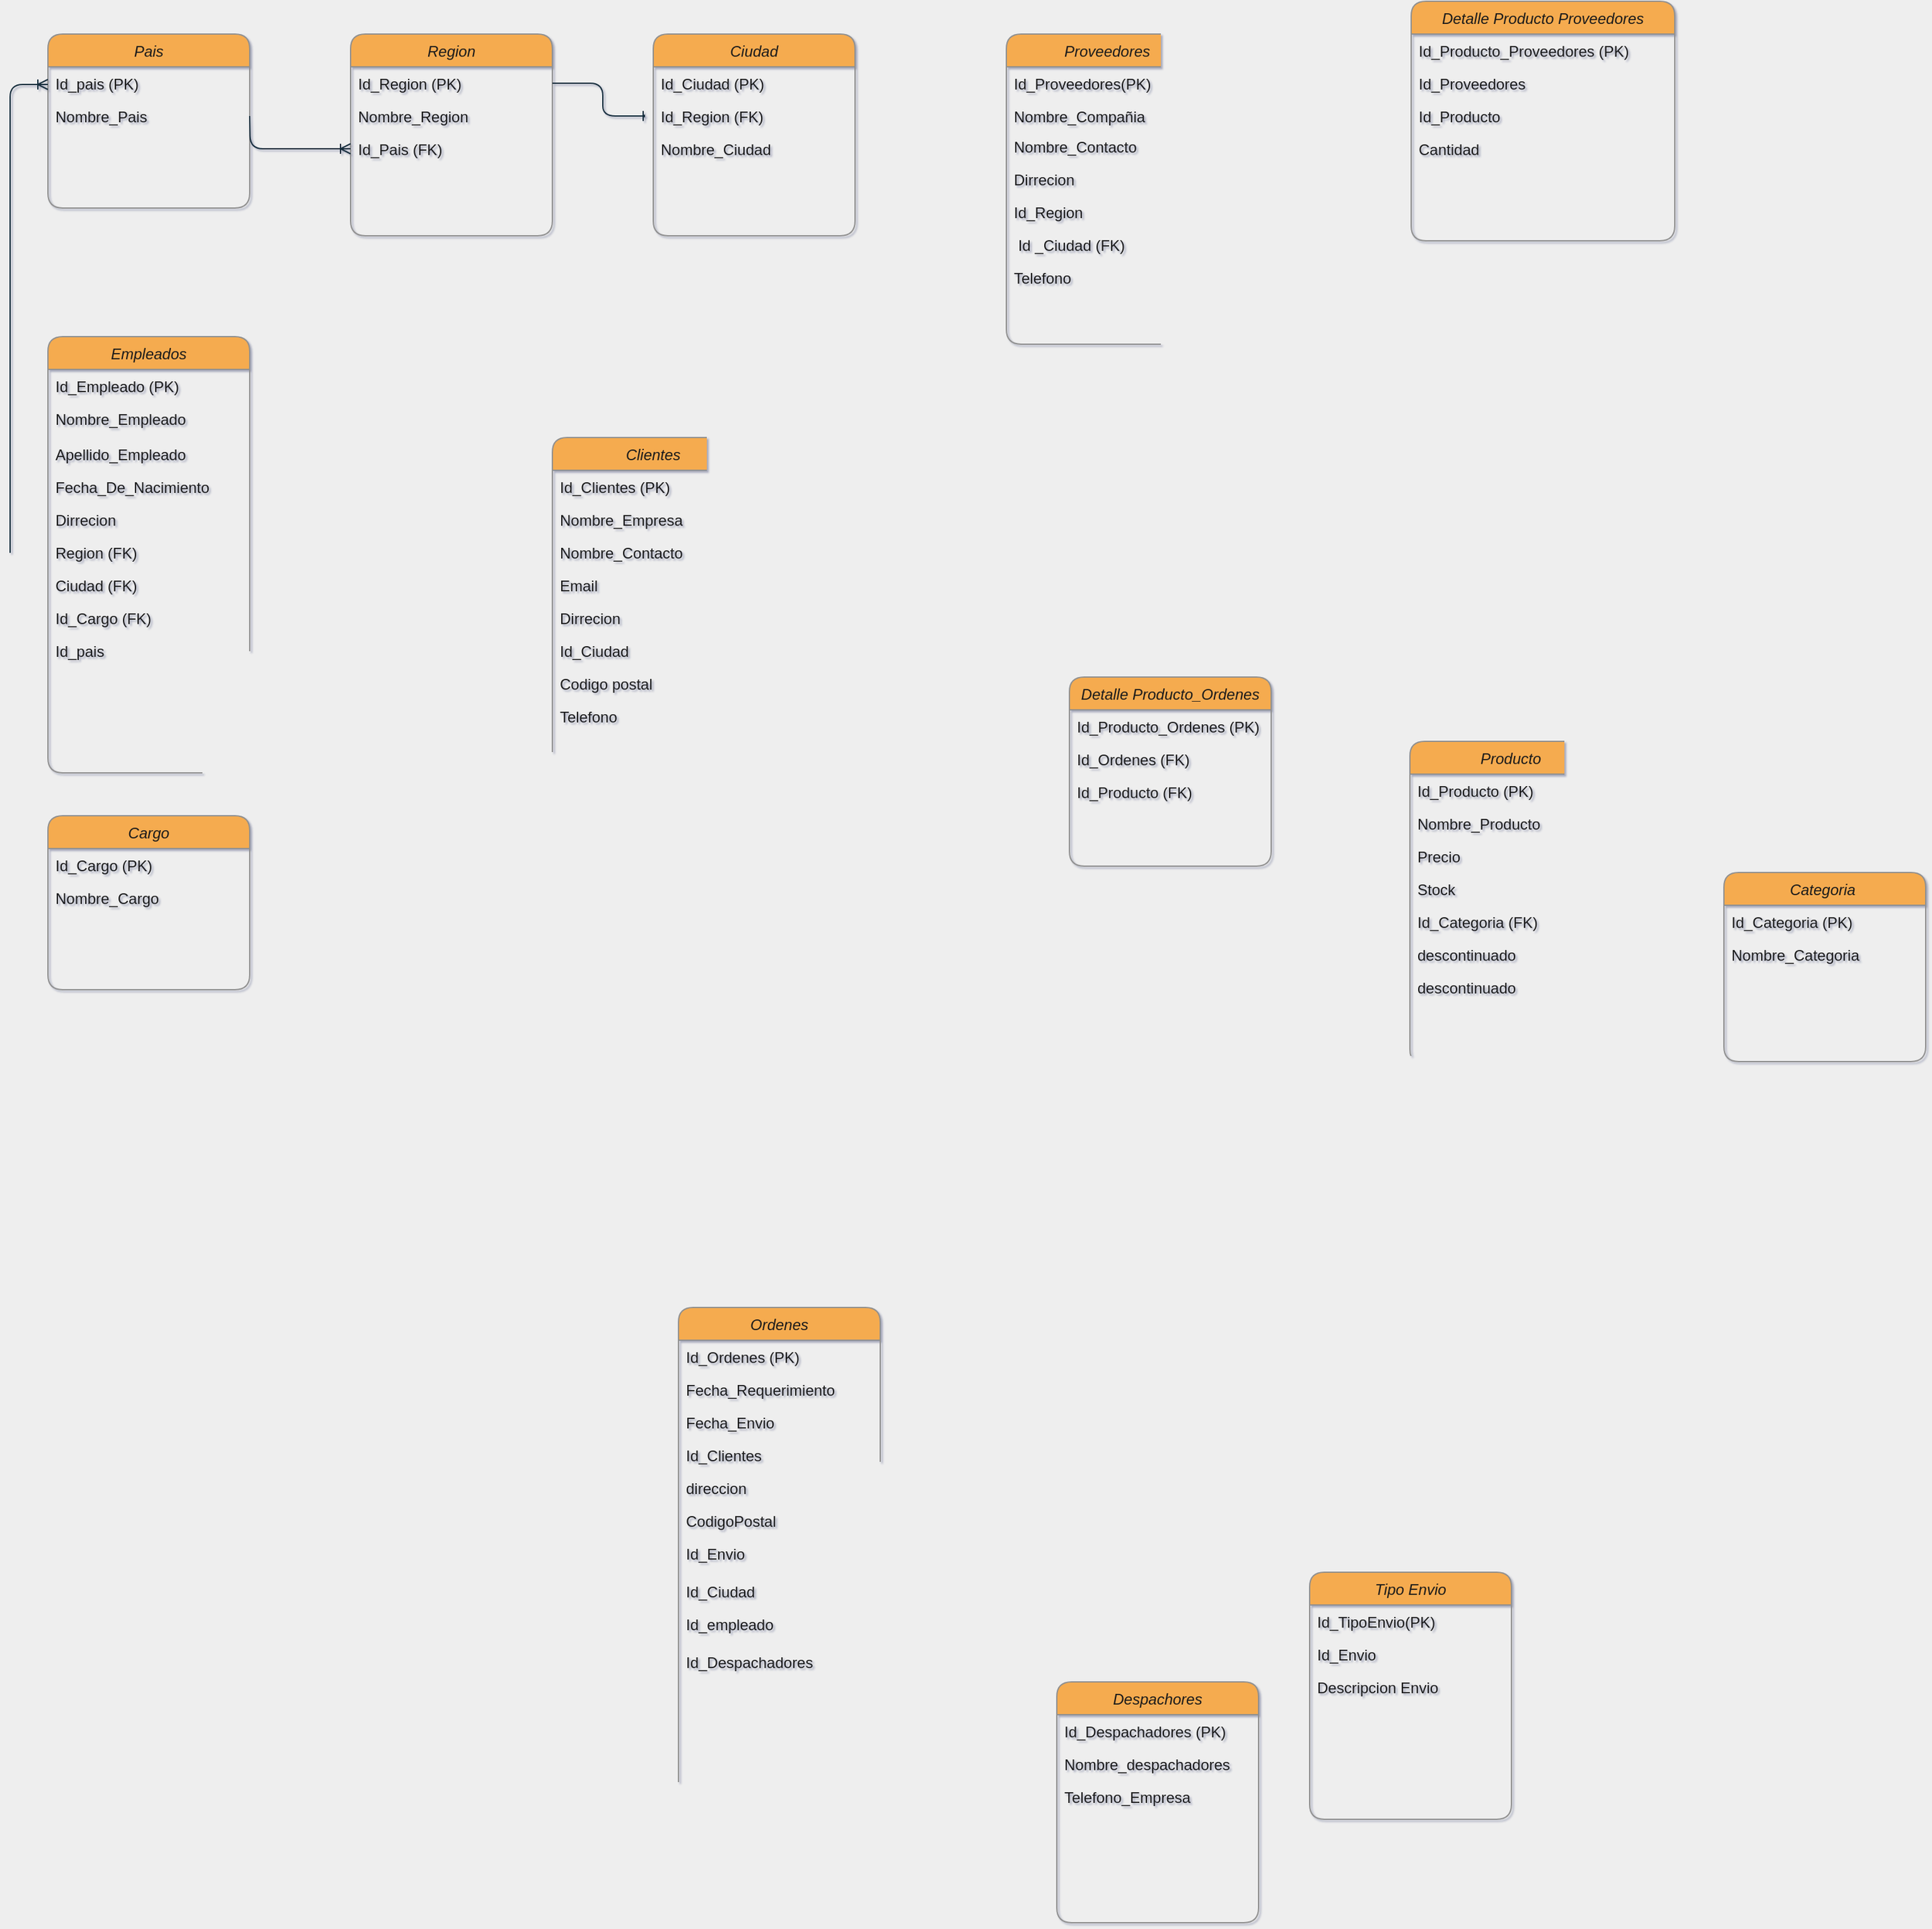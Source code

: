 <mxfile version="14.7.7" type="github">
  <diagram id="C5RBs43oDa-KdzZeNtuy" name="Page-1">
    <mxGraphModel dx="2031" dy="2258" grid="1" gridSize="10" guides="1" tooltips="1" connect="1" arrows="1" fold="1" page="1" pageScale="1" pageWidth="827" pageHeight="1169" background="#EEEEEE" math="0" shadow="1">
      <root>
        <object label="" Anibal="" id="WIyWlLk6GJQsqaUBKTNV-0">
          <mxCell />
        </object>
        <mxCell id="WIyWlLk6GJQsqaUBKTNV-1" parent="WIyWlLk6GJQsqaUBKTNV-0" />
        <mxCell id="zkfFHV4jXpPFQw0GAbJ--0" value="Pais" style="swimlane;fontStyle=2;align=center;verticalAlign=top;childLayout=stackLayout;horizontal=1;startSize=26;horizontalStack=0;resizeParent=1;resizeLast=0;collapsible=1;marginBottom=0;shadow=0;strokeWidth=1;fillColor=#F5AB50;strokeColor=#909090;fontColor=#1A1A1A;rounded=1;" parent="WIyWlLk6GJQsqaUBKTNV-1" vertex="1">
          <mxGeometry x="80" y="-320" width="160" height="138" as="geometry">
            <mxRectangle x="230" y="140" width="160" height="26" as="alternateBounds" />
          </mxGeometry>
        </mxCell>
        <mxCell id="ULn3HCa_LEXOW4lo-weC-243" value="Id_pais (PK)" style="text;align=left;verticalAlign=top;spacingLeft=4;spacingRight=4;overflow=hidden;rotatable=0;points=[[0,0.5],[1,0.5]];portConstraint=eastwest;fontColor=#1A1A1A;rounded=1;" vertex="1" parent="zkfFHV4jXpPFQw0GAbJ--0">
          <mxGeometry y="26" width="160" height="26" as="geometry" />
        </mxCell>
        <mxCell id="zkfFHV4jXpPFQw0GAbJ--2" value="Nombre_Pais" style="text;align=left;verticalAlign=top;spacingLeft=4;spacingRight=4;overflow=hidden;rotatable=0;points=[[0,0.5],[1,0.5]];portConstraint=eastwest;shadow=0;html=0;fontColor=#1A1A1A;rounded=1;" parent="zkfFHV4jXpPFQw0GAbJ--0" vertex="1">
          <mxGeometry y="52" width="160" height="26" as="geometry" />
        </mxCell>
        <mxCell id="ULn3HCa_LEXOW4lo-weC-1" value="Ciudad" style="swimlane;fontStyle=2;align=center;verticalAlign=top;childLayout=stackLayout;horizontal=1;startSize=26;horizontalStack=0;resizeParent=1;resizeLast=0;collapsible=1;marginBottom=0;shadow=0;strokeWidth=1;fillColor=#F5AB50;strokeColor=#909090;fontColor=#1A1A1A;rounded=1;" vertex="1" parent="WIyWlLk6GJQsqaUBKTNV-1">
          <mxGeometry x="560" y="-320" width="160" height="160" as="geometry">
            <mxRectangle x="230" y="140" width="160" height="26" as="alternateBounds" />
          </mxGeometry>
        </mxCell>
        <mxCell id="ULn3HCa_LEXOW4lo-weC-2" value="Id_Ciudad (PK)" style="text;align=left;verticalAlign=top;spacingLeft=4;spacingRight=4;overflow=hidden;rotatable=0;points=[[0,0.5],[1,0.5]];portConstraint=eastwest;fontColor=#1A1A1A;rounded=1;" vertex="1" parent="ULn3HCa_LEXOW4lo-weC-1">
          <mxGeometry y="26" width="160" height="26" as="geometry" />
        </mxCell>
        <mxCell id="ULn3HCa_LEXOW4lo-weC-22" value="Id_Region (FK)" style="text;align=left;verticalAlign=top;spacingLeft=4;spacingRight=4;overflow=hidden;rotatable=0;points=[[0,0.5],[1,0.5]];portConstraint=eastwest;shadow=0;html=0;fontColor=#1A1A1A;rounded=1;" vertex="1" parent="ULn3HCa_LEXOW4lo-weC-1">
          <mxGeometry y="52" width="160" height="26" as="geometry" />
        </mxCell>
        <mxCell id="ULn3HCa_LEXOW4lo-weC-3" value="Nombre_Ciudad" style="text;align=left;verticalAlign=top;spacingLeft=4;spacingRight=4;overflow=hidden;rotatable=0;points=[[0,0.5],[1,0.5]];portConstraint=eastwest;shadow=0;html=0;fontColor=#1A1A1A;rounded=1;" vertex="1" parent="ULn3HCa_LEXOW4lo-weC-1">
          <mxGeometry y="78" width="160" height="26" as="geometry" />
        </mxCell>
        <mxCell id="ULn3HCa_LEXOW4lo-weC-13" value="Region" style="swimlane;fontStyle=2;align=center;verticalAlign=top;childLayout=stackLayout;horizontal=1;startSize=26;horizontalStack=0;resizeParent=1;resizeLast=0;collapsible=1;marginBottom=0;shadow=0;strokeWidth=1;fillColor=#F5AB50;strokeColor=#909090;fontColor=#1A1A1A;rounded=1;" vertex="1" parent="WIyWlLk6GJQsqaUBKTNV-1">
          <mxGeometry x="320" y="-320" width="160" height="160" as="geometry">
            <mxRectangle x="230" y="140" width="160" height="26" as="alternateBounds" />
          </mxGeometry>
        </mxCell>
        <mxCell id="ULn3HCa_LEXOW4lo-weC-14" value="Id_Region (PK)" style="text;align=left;verticalAlign=top;spacingLeft=4;spacingRight=4;overflow=hidden;rotatable=0;points=[[0,0.5],[1,0.5]];portConstraint=eastwest;fontColor=#1A1A1A;rounded=1;" vertex="1" parent="ULn3HCa_LEXOW4lo-weC-13">
          <mxGeometry y="26" width="160" height="26" as="geometry" />
        </mxCell>
        <mxCell id="ULn3HCa_LEXOW4lo-weC-15" value="Nombre_Region" style="text;align=left;verticalAlign=top;spacingLeft=4;spacingRight=4;overflow=hidden;rotatable=0;points=[[0,0.5],[1,0.5]];portConstraint=eastwest;shadow=0;html=0;fontColor=#1A1A1A;rounded=1;" vertex="1" parent="ULn3HCa_LEXOW4lo-weC-13">
          <mxGeometry y="52" width="160" height="26" as="geometry" />
        </mxCell>
        <mxCell id="ULn3HCa_LEXOW4lo-weC-21" value="Id_Pais (FK)" style="text;align=left;verticalAlign=top;spacingLeft=4;spacingRight=4;overflow=hidden;rotatable=0;points=[[0,0.5],[1,0.5]];portConstraint=eastwest;shadow=0;html=0;fontColor=#1A1A1A;rounded=1;" vertex="1" parent="ULn3HCa_LEXOW4lo-weC-13">
          <mxGeometry y="78" width="160" height="26" as="geometry" />
        </mxCell>
        <mxCell id="ULn3HCa_LEXOW4lo-weC-31" value="Empleados" style="swimlane;fontStyle=2;align=center;verticalAlign=top;childLayout=stackLayout;horizontal=1;startSize=26;horizontalStack=0;resizeParent=1;resizeLast=0;collapsible=1;marginBottom=0;shadow=0;strokeWidth=1;fillColor=#F5AB50;strokeColor=#909090;fontColor=#1A1A1A;rounded=1;" vertex="1" parent="WIyWlLk6GJQsqaUBKTNV-1">
          <mxGeometry x="80" y="-80" width="160" height="346" as="geometry">
            <mxRectangle x="230" y="140" width="160" height="26" as="alternateBounds" />
          </mxGeometry>
        </mxCell>
        <mxCell id="ULn3HCa_LEXOW4lo-weC-32" value="Id_Empleado (PK)" style="text;align=left;verticalAlign=top;spacingLeft=4;spacingRight=4;overflow=hidden;rotatable=0;points=[[0,0.5],[1,0.5]];portConstraint=eastwest;fontColor=#1A1A1A;rounded=1;" vertex="1" parent="ULn3HCa_LEXOW4lo-weC-31">
          <mxGeometry y="26" width="160" height="26" as="geometry" />
        </mxCell>
        <mxCell id="ULn3HCa_LEXOW4lo-weC-33" value="Nombre_Empleado" style="text;align=left;verticalAlign=top;spacingLeft=4;spacingRight=4;overflow=hidden;rotatable=0;points=[[0,0.5],[1,0.5]];portConstraint=eastwest;shadow=0;html=0;fontColor=#1A1A1A;rounded=1;" vertex="1" parent="ULn3HCa_LEXOW4lo-weC-31">
          <mxGeometry y="52" width="160" height="28" as="geometry" />
        </mxCell>
        <mxCell id="ULn3HCa_LEXOW4lo-weC-37" value="Apellido_Empleado" style="text;align=left;verticalAlign=top;spacingLeft=4;spacingRight=4;overflow=hidden;rotatable=0;points=[[0,0.5],[1,0.5]];portConstraint=eastwest;shadow=0;html=0;fontColor=#1A1A1A;rounded=1;" vertex="1" parent="ULn3HCa_LEXOW4lo-weC-31">
          <mxGeometry y="80" width="160" height="26" as="geometry" />
        </mxCell>
        <mxCell id="ULn3HCa_LEXOW4lo-weC-36" value="Fecha_De_Nacimiento" style="text;align=left;verticalAlign=top;spacingLeft=4;spacingRight=4;overflow=hidden;rotatable=0;points=[[0,0.5],[1,0.5]];portConstraint=eastwest;shadow=0;html=0;fontColor=#1A1A1A;rounded=1;" vertex="1" parent="ULn3HCa_LEXOW4lo-weC-31">
          <mxGeometry y="106" width="160" height="26" as="geometry" />
        </mxCell>
        <mxCell id="ULn3HCa_LEXOW4lo-weC-40" value="Dirrecion" style="text;align=left;verticalAlign=top;spacingLeft=4;spacingRight=4;overflow=hidden;rotatable=0;points=[[0,0.5],[1,0.5]];portConstraint=eastwest;shadow=0;html=0;fontColor=#1A1A1A;rounded=1;" vertex="1" parent="ULn3HCa_LEXOW4lo-weC-31">
          <mxGeometry y="132" width="160" height="26" as="geometry" />
        </mxCell>
        <mxCell id="ULn3HCa_LEXOW4lo-weC-39" value="Region (FK)" style="text;align=left;verticalAlign=top;spacingLeft=4;spacingRight=4;overflow=hidden;rotatable=0;points=[[0,0.5],[1,0.5]];portConstraint=eastwest;shadow=0;html=0;fontColor=#1A1A1A;rounded=1;" vertex="1" parent="ULn3HCa_LEXOW4lo-weC-31">
          <mxGeometry y="158" width="160" height="26" as="geometry" />
        </mxCell>
        <mxCell id="ULn3HCa_LEXOW4lo-weC-41" value="Ciudad (FK)" style="text;align=left;verticalAlign=top;spacingLeft=4;spacingRight=4;overflow=hidden;rotatable=0;points=[[0,0.5],[1,0.5]];portConstraint=eastwest;shadow=0;html=0;fontColor=#1A1A1A;rounded=1;" vertex="1" parent="ULn3HCa_LEXOW4lo-weC-31">
          <mxGeometry y="184" width="160" height="26" as="geometry" />
        </mxCell>
        <mxCell id="ULn3HCa_LEXOW4lo-weC-38" value="Id_Cargo (FK)" style="text;align=left;verticalAlign=top;spacingLeft=4;spacingRight=4;overflow=hidden;rotatable=0;points=[[0,0.5],[1,0.5]];portConstraint=eastwest;shadow=0;html=0;fontColor=#1A1A1A;rounded=1;" vertex="1" parent="ULn3HCa_LEXOW4lo-weC-31">
          <mxGeometry y="210" width="160" height="26" as="geometry" />
        </mxCell>
        <mxCell id="ULn3HCa_LEXOW4lo-weC-35" value="Id_pais" style="text;align=left;verticalAlign=top;spacingLeft=4;spacingRight=4;overflow=hidden;rotatable=0;points=[[0,0.5],[1,0.5]];portConstraint=eastwest;shadow=0;html=0;fontColor=#1A1A1A;rounded=1;" vertex="1" parent="ULn3HCa_LEXOW4lo-weC-31">
          <mxGeometry y="236" width="160" height="26" as="geometry" />
        </mxCell>
        <mxCell id="ULn3HCa_LEXOW4lo-weC-45" value="Cargo" style="swimlane;fontStyle=2;align=center;verticalAlign=top;childLayout=stackLayout;horizontal=1;startSize=26;horizontalStack=0;resizeParent=1;resizeLast=0;collapsible=1;marginBottom=0;shadow=0;strokeWidth=1;fillColor=#F5AB50;strokeColor=#909090;fontColor=#1A1A1A;rounded=1;" vertex="1" parent="WIyWlLk6GJQsqaUBKTNV-1">
          <mxGeometry x="80" y="300" width="160" height="138" as="geometry">
            <mxRectangle x="230" y="140" width="160" height="26" as="alternateBounds" />
          </mxGeometry>
        </mxCell>
        <mxCell id="ULn3HCa_LEXOW4lo-weC-46" value="Id_Cargo (PK)" style="text;align=left;verticalAlign=top;spacingLeft=4;spacingRight=4;overflow=hidden;rotatable=0;points=[[0,0.5],[1,0.5]];portConstraint=eastwest;fontColor=#1A1A1A;rounded=1;" vertex="1" parent="ULn3HCa_LEXOW4lo-weC-45">
          <mxGeometry y="26" width="160" height="26" as="geometry" />
        </mxCell>
        <mxCell id="ULn3HCa_LEXOW4lo-weC-47" value="Nombre_Cargo" style="text;align=left;verticalAlign=top;spacingLeft=4;spacingRight=4;overflow=hidden;rotatable=0;points=[[0,0.5],[1,0.5]];portConstraint=eastwest;shadow=0;html=0;fontColor=#1A1A1A;rounded=1;" vertex="1" parent="ULn3HCa_LEXOW4lo-weC-45">
          <mxGeometry y="52" width="160" height="26" as="geometry" />
        </mxCell>
        <mxCell id="ULn3HCa_LEXOW4lo-weC-51" value="Clientes" style="swimlane;fontStyle=2;align=center;verticalAlign=top;childLayout=stackLayout;horizontal=1;startSize=26;horizontalStack=0;resizeParent=1;resizeLast=0;collapsible=1;marginBottom=0;shadow=0;strokeWidth=1;fillColor=#F5AB50;strokeColor=#909090;fontColor=#1A1A1A;rounded=1;" vertex="1" parent="WIyWlLk6GJQsqaUBKTNV-1">
          <mxGeometry x="480" width="160" height="372" as="geometry">
            <mxRectangle x="230" y="140" width="160" height="26" as="alternateBounds" />
          </mxGeometry>
        </mxCell>
        <mxCell id="ULn3HCa_LEXOW4lo-weC-52" value="Id_Clientes (PK)" style="text;align=left;verticalAlign=top;spacingLeft=4;spacingRight=4;overflow=hidden;rotatable=0;points=[[0,0.5],[1,0.5]];portConstraint=eastwest;fontColor=#1A1A1A;rounded=1;" vertex="1" parent="ULn3HCa_LEXOW4lo-weC-51">
          <mxGeometry y="26" width="160" height="26" as="geometry" />
        </mxCell>
        <mxCell id="ULn3HCa_LEXOW4lo-weC-53" value="Nombre_Empresa" style="text;align=left;verticalAlign=top;spacingLeft=4;spacingRight=4;overflow=hidden;rotatable=0;points=[[0,0.5],[1,0.5]];portConstraint=eastwest;shadow=0;html=0;fontColor=#1A1A1A;rounded=1;" vertex="1" parent="ULn3HCa_LEXOW4lo-weC-51">
          <mxGeometry y="52" width="160" height="26" as="geometry" />
        </mxCell>
        <mxCell id="ULn3HCa_LEXOW4lo-weC-54" value="Nombre_Contacto" style="text;align=left;verticalAlign=top;spacingLeft=4;spacingRight=4;overflow=hidden;rotatable=0;points=[[0,0.5],[1,0.5]];portConstraint=eastwest;shadow=0;html=0;fontColor=#1A1A1A;rounded=1;" vertex="1" parent="ULn3HCa_LEXOW4lo-weC-51">
          <mxGeometry y="78" width="160" height="26" as="geometry" />
        </mxCell>
        <mxCell id="ULn3HCa_LEXOW4lo-weC-55" value="Email" style="text;align=left;verticalAlign=top;spacingLeft=4;spacingRight=4;overflow=hidden;rotatable=0;points=[[0,0.5],[1,0.5]];portConstraint=eastwest;shadow=0;html=0;fontColor=#1A1A1A;rounded=1;" vertex="1" parent="ULn3HCa_LEXOW4lo-weC-51">
          <mxGeometry y="104" width="160" height="26" as="geometry" />
        </mxCell>
        <mxCell id="ULn3HCa_LEXOW4lo-weC-56" value="Dirrecion" style="text;align=left;verticalAlign=top;spacingLeft=4;spacingRight=4;overflow=hidden;rotatable=0;points=[[0,0.5],[1,0.5]];portConstraint=eastwest;shadow=0;html=0;fontColor=#1A1A1A;rounded=1;" vertex="1" parent="ULn3HCa_LEXOW4lo-weC-51">
          <mxGeometry y="130" width="160" height="26" as="geometry" />
        </mxCell>
        <mxCell id="ULn3HCa_LEXOW4lo-weC-58" value="Id_Ciudad" style="text;align=left;verticalAlign=top;spacingLeft=4;spacingRight=4;overflow=hidden;rotatable=0;points=[[0,0.5],[1,0.5]];portConstraint=eastwest;shadow=0;html=0;fontColor=#1A1A1A;rounded=1;" vertex="1" parent="ULn3HCa_LEXOW4lo-weC-51">
          <mxGeometry y="156" width="160" height="26" as="geometry" />
        </mxCell>
        <mxCell id="ULn3HCa_LEXOW4lo-weC-62" value="Codigo postal" style="text;align=left;verticalAlign=top;spacingLeft=4;spacingRight=4;overflow=hidden;rotatable=0;points=[[0,0.5],[1,0.5]];portConstraint=eastwest;shadow=0;html=0;fontColor=#1A1A1A;rounded=1;" vertex="1" parent="ULn3HCa_LEXOW4lo-weC-51">
          <mxGeometry y="182" width="160" height="26" as="geometry" />
        </mxCell>
        <mxCell id="ULn3HCa_LEXOW4lo-weC-63" value="Telefono" style="text;align=left;verticalAlign=top;spacingLeft=4;spacingRight=4;overflow=hidden;rotatable=0;points=[[0,0.5],[1,0.5]];portConstraint=eastwest;shadow=0;html=0;fontColor=#1A1A1A;rounded=1;" vertex="1" parent="ULn3HCa_LEXOW4lo-weC-51">
          <mxGeometry y="208" width="160" height="26" as="geometry" />
        </mxCell>
        <mxCell id="ULn3HCa_LEXOW4lo-weC-64" value="Despachores" style="swimlane;fontStyle=2;align=center;verticalAlign=top;childLayout=stackLayout;horizontal=1;startSize=26;horizontalStack=0;resizeParent=1;resizeLast=0;collapsible=1;marginBottom=0;shadow=0;strokeWidth=1;fillColor=#F5AB50;strokeColor=#909090;fontColor=#1A1A1A;rounded=1;" vertex="1" parent="WIyWlLk6GJQsqaUBKTNV-1">
          <mxGeometry x="880" y="987" width="160" height="191" as="geometry">
            <mxRectangle x="230" y="140" width="160" height="26" as="alternateBounds" />
          </mxGeometry>
        </mxCell>
        <mxCell id="ULn3HCa_LEXOW4lo-weC-65" value="Id_Despachadores (PK)" style="text;align=left;verticalAlign=top;spacingLeft=4;spacingRight=4;overflow=hidden;rotatable=0;points=[[0,0.5],[1,0.5]];portConstraint=eastwest;fontColor=#1A1A1A;rounded=1;" vertex="1" parent="ULn3HCa_LEXOW4lo-weC-64">
          <mxGeometry y="26" width="160" height="26" as="geometry" />
        </mxCell>
        <mxCell id="ULn3HCa_LEXOW4lo-weC-66" value="Nombre_despachadores" style="text;align=left;verticalAlign=top;spacingLeft=4;spacingRight=4;overflow=hidden;rotatable=0;points=[[0,0.5],[1,0.5]];portConstraint=eastwest;shadow=0;html=0;fontColor=#1A1A1A;rounded=1;" vertex="1" parent="ULn3HCa_LEXOW4lo-weC-64">
          <mxGeometry y="52" width="160" height="26" as="geometry" />
        </mxCell>
        <mxCell id="ULn3HCa_LEXOW4lo-weC-67" value="Telefono_Empresa" style="text;align=left;verticalAlign=top;spacingLeft=4;spacingRight=4;overflow=hidden;rotatable=0;points=[[0,0.5],[1,0.5]];portConstraint=eastwest;shadow=0;html=0;fontColor=#1A1A1A;rounded=1;" vertex="1" parent="ULn3HCa_LEXOW4lo-weC-64">
          <mxGeometry y="78" width="160" height="26" as="geometry" />
        </mxCell>
        <mxCell id="ULn3HCa_LEXOW4lo-weC-76" value="Categoria " style="swimlane;fontStyle=2;align=center;verticalAlign=top;childLayout=stackLayout;horizontal=1;startSize=26;horizontalStack=0;resizeParent=1;resizeLast=0;collapsible=1;marginBottom=0;shadow=0;strokeWidth=1;fillColor=#F5AB50;strokeColor=#909090;fontColor=#1A1A1A;rounded=1;" vertex="1" parent="WIyWlLk6GJQsqaUBKTNV-1">
          <mxGeometry x="1409" y="345" width="160" height="150" as="geometry">
            <mxRectangle x="230" y="140" width="160" height="26" as="alternateBounds" />
          </mxGeometry>
        </mxCell>
        <mxCell id="ULn3HCa_LEXOW4lo-weC-77" value="Id_Categoria (PK)" style="text;align=left;verticalAlign=top;spacingLeft=4;spacingRight=4;overflow=hidden;rotatable=0;points=[[0,0.5],[1,0.5]];portConstraint=eastwest;fontColor=#1A1A1A;rounded=1;" vertex="1" parent="ULn3HCa_LEXOW4lo-weC-76">
          <mxGeometry y="26" width="160" height="26" as="geometry" />
        </mxCell>
        <mxCell id="ULn3HCa_LEXOW4lo-weC-78" value="Nombre_Categoria" style="text;align=left;verticalAlign=top;spacingLeft=4;spacingRight=4;overflow=hidden;rotatable=0;points=[[0,0.5],[1,0.5]];portConstraint=eastwest;shadow=0;html=0;fontColor=#1A1A1A;rounded=1;" vertex="1" parent="ULn3HCa_LEXOW4lo-weC-76">
          <mxGeometry y="52" width="160" height="26" as="geometry" />
        </mxCell>
        <mxCell id="ULn3HCa_LEXOW4lo-weC-81" value="Proveedores" style="swimlane;fontStyle=2;align=center;verticalAlign=top;childLayout=stackLayout;horizontal=1;startSize=26;horizontalStack=0;resizeParent=1;resizeLast=0;collapsible=1;marginBottom=0;shadow=0;strokeWidth=1;fillColor=#F5AB50;strokeColor=#909090;fontColor=#1A1A1A;rounded=1;" vertex="1" parent="WIyWlLk6GJQsqaUBKTNV-1">
          <mxGeometry x="840" y="-320" width="160" height="246" as="geometry">
            <mxRectangle x="230" y="140" width="160" height="26" as="alternateBounds" />
          </mxGeometry>
        </mxCell>
        <mxCell id="ULn3HCa_LEXOW4lo-weC-82" value="Id_Proveedores(PK)" style="text;align=left;verticalAlign=top;spacingLeft=4;spacingRight=4;overflow=hidden;rotatable=0;points=[[0,0.5],[1,0.5]];portConstraint=eastwest;fontColor=#1A1A1A;rounded=1;" vertex="1" parent="ULn3HCa_LEXOW4lo-weC-81">
          <mxGeometry y="26" width="160" height="26" as="geometry" />
        </mxCell>
        <mxCell id="ULn3HCa_LEXOW4lo-weC-85" value="Nombre_Compañia" style="text;align=left;verticalAlign=top;spacingLeft=4;spacingRight=4;overflow=hidden;rotatable=0;points=[[0,0.5],[1,0.5]];portConstraint=eastwest;shadow=0;html=0;fontColor=#1A1A1A;rounded=1;" vertex="1" parent="ULn3HCa_LEXOW4lo-weC-81">
          <mxGeometry y="52" width="160" height="24" as="geometry" />
        </mxCell>
        <mxCell id="ULn3HCa_LEXOW4lo-weC-83" value="Nombre_Contacto" style="text;align=left;verticalAlign=top;spacingLeft=4;spacingRight=4;overflow=hidden;rotatable=0;points=[[0,0.5],[1,0.5]];portConstraint=eastwest;shadow=0;html=0;fontColor=#1A1A1A;rounded=1;" vertex="1" parent="ULn3HCa_LEXOW4lo-weC-81">
          <mxGeometry y="76" width="160" height="26" as="geometry" />
        </mxCell>
        <mxCell id="ULn3HCa_LEXOW4lo-weC-90" value="Dirrecion" style="text;align=left;verticalAlign=top;spacingLeft=4;spacingRight=4;overflow=hidden;rotatable=0;points=[[0,0.5],[1,0.5]];portConstraint=eastwest;shadow=0;html=0;fontColor=#1A1A1A;rounded=1;" vertex="1" parent="ULn3HCa_LEXOW4lo-weC-81">
          <mxGeometry y="102" width="160" height="26" as="geometry" />
        </mxCell>
        <mxCell id="ULn3HCa_LEXOW4lo-weC-89" value="Id_Region" style="text;align=left;verticalAlign=top;spacingLeft=4;spacingRight=4;overflow=hidden;rotatable=0;points=[[0,0.5],[1,0.5]];portConstraint=eastwest;shadow=0;html=0;fontColor=#1A1A1A;rounded=1;" vertex="1" parent="ULn3HCa_LEXOW4lo-weC-81">
          <mxGeometry y="128" width="160" height="26" as="geometry" />
        </mxCell>
        <mxCell id="ULn3HCa_LEXOW4lo-weC-91" value=" Id _Ciudad (FK)" style="text;align=left;verticalAlign=top;spacingLeft=4;spacingRight=4;overflow=hidden;rotatable=0;points=[[0,0.5],[1,0.5]];portConstraint=eastwest;shadow=0;html=0;fontColor=#1A1A1A;rounded=1;" vertex="1" parent="ULn3HCa_LEXOW4lo-weC-81">
          <mxGeometry y="154" width="160" height="26" as="geometry" />
        </mxCell>
        <mxCell id="ULn3HCa_LEXOW4lo-weC-94" value="Telefono" style="text;align=left;verticalAlign=top;spacingLeft=4;spacingRight=4;overflow=hidden;rotatable=0;points=[[0,0.5],[1,0.5]];portConstraint=eastwest;shadow=0;html=0;fontColor=#1A1A1A;rounded=1;" vertex="1" parent="ULn3HCa_LEXOW4lo-weC-81">
          <mxGeometry y="180" width="160" height="26" as="geometry" />
        </mxCell>
        <mxCell id="ULn3HCa_LEXOW4lo-weC-95" value="Producto" style="swimlane;fontStyle=2;align=center;verticalAlign=top;childLayout=stackLayout;horizontal=1;startSize=26;horizontalStack=0;resizeParent=1;resizeLast=0;collapsible=1;marginBottom=0;shadow=0;strokeWidth=1;fillColor=#F5AB50;strokeColor=#909090;fontColor=#1A1A1A;rounded=1;" vertex="1" parent="WIyWlLk6GJQsqaUBKTNV-1">
          <mxGeometry x="1160" y="241" width="160" height="256" as="geometry">
            <mxRectangle x="230" y="140" width="160" height="26" as="alternateBounds" />
          </mxGeometry>
        </mxCell>
        <mxCell id="ULn3HCa_LEXOW4lo-weC-96" value="Id_Producto (PK)" style="text;align=left;verticalAlign=top;spacingLeft=4;spacingRight=4;overflow=hidden;rotatable=0;points=[[0,0.5],[1,0.5]];portConstraint=eastwest;fontColor=#1A1A1A;rounded=1;" vertex="1" parent="ULn3HCa_LEXOW4lo-weC-95">
          <mxGeometry y="26" width="160" height="26" as="geometry" />
        </mxCell>
        <mxCell id="ULn3HCa_LEXOW4lo-weC-97" value="Nombre_Producto" style="text;align=left;verticalAlign=top;spacingLeft=4;spacingRight=4;overflow=hidden;rotatable=0;points=[[0,0.5],[1,0.5]];portConstraint=eastwest;shadow=0;html=0;fontColor=#1A1A1A;rounded=1;" vertex="1" parent="ULn3HCa_LEXOW4lo-weC-95">
          <mxGeometry y="52" width="160" height="26" as="geometry" />
        </mxCell>
        <mxCell id="ULn3HCa_LEXOW4lo-weC-99" value="Precio" style="text;align=left;verticalAlign=top;spacingLeft=4;spacingRight=4;overflow=hidden;rotatable=0;points=[[0,0.5],[1,0.5]];portConstraint=eastwest;shadow=0;html=0;fontColor=#1A1A1A;rounded=1;" vertex="1" parent="ULn3HCa_LEXOW4lo-weC-95">
          <mxGeometry y="78" width="160" height="26" as="geometry" />
        </mxCell>
        <mxCell id="ULn3HCa_LEXOW4lo-weC-100" value="Stock" style="text;align=left;verticalAlign=top;spacingLeft=4;spacingRight=4;overflow=hidden;rotatable=0;points=[[0,0.5],[1,0.5]];portConstraint=eastwest;shadow=0;html=0;fontColor=#1A1A1A;rounded=1;" vertex="1" parent="ULn3HCa_LEXOW4lo-weC-95">
          <mxGeometry y="104" width="160" height="26" as="geometry" />
        </mxCell>
        <mxCell id="ULn3HCa_LEXOW4lo-weC-152" value="Id_Categoria (FK)" style="text;align=left;verticalAlign=top;spacingLeft=4;spacingRight=4;overflow=hidden;rotatable=0;points=[[0,0.5],[1,0.5]];portConstraint=eastwest;shadow=0;html=0;fontColor=#1A1A1A;rounded=1;" vertex="1" parent="ULn3HCa_LEXOW4lo-weC-95">
          <mxGeometry y="130" width="160" height="26" as="geometry" />
        </mxCell>
        <mxCell id="ULn3HCa_LEXOW4lo-weC-244" value="descontinuado" style="text;align=left;verticalAlign=top;spacingLeft=4;spacingRight=4;overflow=hidden;rotatable=0;points=[[0,0.5],[1,0.5]];portConstraint=eastwest;shadow=0;html=0;fontColor=#1A1A1A;rounded=1;" vertex="1" parent="ULn3HCa_LEXOW4lo-weC-95">
          <mxGeometry y="156" width="160" height="26" as="geometry" />
        </mxCell>
        <mxCell id="ULn3HCa_LEXOW4lo-weC-101" value="descontinuado" style="text;align=left;verticalAlign=top;spacingLeft=4;spacingRight=4;overflow=hidden;rotatable=0;points=[[0,0.5],[1,0.5]];portConstraint=eastwest;shadow=0;html=0;fontColor=#1A1A1A;rounded=1;" vertex="1" parent="ULn3HCa_LEXOW4lo-weC-95">
          <mxGeometry y="182" width="160" height="26" as="geometry" />
        </mxCell>
        <mxCell id="ULn3HCa_LEXOW4lo-weC-109" value="Ordenes" style="swimlane;fontStyle=2;align=center;verticalAlign=top;childLayout=stackLayout;horizontal=1;startSize=26;horizontalStack=0;resizeParent=1;resizeLast=0;collapsible=1;marginBottom=0;shadow=0;strokeWidth=1;fillColor=#F5AB50;strokeColor=#909090;fontColor=#1A1A1A;rounded=1;" vertex="1" parent="WIyWlLk6GJQsqaUBKTNV-1">
          <mxGeometry x="580" y="690" width="160" height="441" as="geometry">
            <mxRectangle x="230" y="140" width="160" height="26" as="alternateBounds" />
          </mxGeometry>
        </mxCell>
        <mxCell id="ULn3HCa_LEXOW4lo-weC-110" value="Id_Ordenes (PK)" style="text;align=left;verticalAlign=top;spacingLeft=4;spacingRight=4;overflow=hidden;rotatable=0;points=[[0,0.5],[1,0.5]];portConstraint=eastwest;fontColor=#1A1A1A;rounded=1;" vertex="1" parent="ULn3HCa_LEXOW4lo-weC-109">
          <mxGeometry y="26" width="160" height="26" as="geometry" />
        </mxCell>
        <mxCell id="ULn3HCa_LEXOW4lo-weC-111" value="Fecha_Requerimiento" style="text;align=left;verticalAlign=top;spacingLeft=4;spacingRight=4;overflow=hidden;rotatable=0;points=[[0,0.5],[1,0.5]];portConstraint=eastwest;shadow=0;html=0;fontColor=#1A1A1A;rounded=1;" vertex="1" parent="ULn3HCa_LEXOW4lo-weC-109">
          <mxGeometry y="52" width="160" height="26" as="geometry" />
        </mxCell>
        <mxCell id="ULn3HCa_LEXOW4lo-weC-113" value="Fecha_Envio" style="text;align=left;verticalAlign=top;spacingLeft=4;spacingRight=4;overflow=hidden;rotatable=0;points=[[0,0.5],[1,0.5]];portConstraint=eastwest;shadow=0;html=0;fontColor=#1A1A1A;rounded=1;" vertex="1" parent="ULn3HCa_LEXOW4lo-weC-109">
          <mxGeometry y="78" width="160" height="26" as="geometry" />
        </mxCell>
        <mxCell id="ULn3HCa_LEXOW4lo-weC-116" value="Id_Clientes" style="text;align=left;verticalAlign=top;spacingLeft=4;spacingRight=4;overflow=hidden;rotatable=0;points=[[0,0.5],[1,0.5]];portConstraint=eastwest;shadow=0;html=0;fontColor=#1A1A1A;rounded=1;" vertex="1" parent="ULn3HCa_LEXOW4lo-weC-109">
          <mxGeometry y="104" width="160" height="26" as="geometry" />
        </mxCell>
        <mxCell id="ULn3HCa_LEXOW4lo-weC-118" value="direccion" style="text;align=left;verticalAlign=top;spacingLeft=4;spacingRight=4;overflow=hidden;rotatable=0;points=[[0,0.5],[1,0.5]];portConstraint=eastwest;shadow=0;html=0;fontColor=#1A1A1A;rounded=1;" vertex="1" parent="ULn3HCa_LEXOW4lo-weC-109">
          <mxGeometry y="130" width="160" height="26" as="geometry" />
        </mxCell>
        <mxCell id="ULn3HCa_LEXOW4lo-weC-119" value="CodigoPostal" style="text;align=left;verticalAlign=top;spacingLeft=4;spacingRight=4;overflow=hidden;rotatable=0;points=[[0,0.5],[1,0.5]];portConstraint=eastwest;shadow=0;html=0;fontColor=#1A1A1A;rounded=1;" vertex="1" parent="ULn3HCa_LEXOW4lo-weC-109">
          <mxGeometry y="156" width="160" height="26" as="geometry" />
        </mxCell>
        <mxCell id="ULn3HCa_LEXOW4lo-weC-134" value="Id_Envio" style="text;align=left;verticalAlign=top;spacingLeft=4;spacingRight=4;overflow=hidden;rotatable=0;points=[[0,0.5],[1,0.5]];portConstraint=eastwest;shadow=0;html=0;fontColor=#1A1A1A;rounded=1;" vertex="1" parent="ULn3HCa_LEXOW4lo-weC-109">
          <mxGeometry y="182" width="160" height="30" as="geometry" />
        </mxCell>
        <mxCell id="ULn3HCa_LEXOW4lo-weC-120" value="Id_Ciudad" style="text;align=left;verticalAlign=top;spacingLeft=4;spacingRight=4;overflow=hidden;rotatable=0;points=[[0,0.5],[1,0.5]];portConstraint=eastwest;shadow=0;html=0;fontColor=#1A1A1A;rounded=1;" vertex="1" parent="ULn3HCa_LEXOW4lo-weC-109">
          <mxGeometry y="212" width="160" height="26" as="geometry" />
        </mxCell>
        <mxCell id="ULn3HCa_LEXOW4lo-weC-185" value="Id_empleado" style="text;align=left;verticalAlign=top;spacingLeft=4;spacingRight=4;overflow=hidden;rotatable=0;points=[[0,0.5],[1,0.5]];portConstraint=eastwest;shadow=0;html=0;fontColor=#1A1A1A;rounded=1;" vertex="1" parent="ULn3HCa_LEXOW4lo-weC-109">
          <mxGeometry y="238" width="160" height="30" as="geometry" />
        </mxCell>
        <mxCell id="ULn3HCa_LEXOW4lo-weC-187" value="Id_Despachadores" style="text;align=left;verticalAlign=top;spacingLeft=4;spacingRight=4;overflow=hidden;rotatable=0;points=[[0,0.5],[1,0.5]];portConstraint=eastwest;shadow=0;html=0;fontColor=#1A1A1A;rounded=1;" vertex="1" parent="ULn3HCa_LEXOW4lo-weC-109">
          <mxGeometry y="268" width="160" height="30" as="geometry" />
        </mxCell>
        <mxCell id="ULn3HCa_LEXOW4lo-weC-123" value="Tipo Envio" style="swimlane;fontStyle=2;align=center;verticalAlign=top;childLayout=stackLayout;horizontal=1;startSize=26;horizontalStack=0;resizeParent=1;resizeLast=0;collapsible=1;marginBottom=0;shadow=0;strokeWidth=1;fillColor=#F5AB50;strokeColor=#909090;fontColor=#1A1A1A;rounded=1;" vertex="1" parent="WIyWlLk6GJQsqaUBKTNV-1">
          <mxGeometry x="1080.5" y="900" width="160" height="196" as="geometry">
            <mxRectangle x="230" y="140" width="160" height="26" as="alternateBounds" />
          </mxGeometry>
        </mxCell>
        <mxCell id="ULn3HCa_LEXOW4lo-weC-218" value="Id_TipoEnvio(PK)" style="text;align=left;verticalAlign=top;spacingLeft=4;spacingRight=4;overflow=hidden;rotatable=0;points=[[0,0.5],[1,0.5]];portConstraint=eastwest;fontColor=#1A1A1A;rounded=1;" vertex="1" parent="ULn3HCa_LEXOW4lo-weC-123">
          <mxGeometry y="26" width="160" height="26" as="geometry" />
        </mxCell>
        <mxCell id="ULn3HCa_LEXOW4lo-weC-124" value="Id_Envio" style="text;align=left;verticalAlign=top;spacingLeft=4;spacingRight=4;overflow=hidden;rotatable=0;points=[[0,0.5],[1,0.5]];portConstraint=eastwest;fontColor=#1A1A1A;rounded=1;" vertex="1" parent="ULn3HCa_LEXOW4lo-weC-123">
          <mxGeometry y="52" width="160" height="26" as="geometry" />
        </mxCell>
        <mxCell id="ULn3HCa_LEXOW4lo-weC-125" value="Descripcion Envio" style="text;align=left;verticalAlign=top;spacingLeft=4;spacingRight=4;overflow=hidden;rotatable=0;points=[[0,0.5],[1,0.5]];portConstraint=eastwest;shadow=0;html=0;fontColor=#1A1A1A;rounded=1;" vertex="1" parent="ULn3HCa_LEXOW4lo-weC-123">
          <mxGeometry y="78" width="160" height="26" as="geometry" />
        </mxCell>
        <mxCell id="ULn3HCa_LEXOW4lo-weC-135" value="Detalle Producto_Ordenes" style="swimlane;fontStyle=2;align=center;verticalAlign=top;childLayout=stackLayout;horizontal=1;startSize=26;horizontalStack=0;resizeParent=1;resizeLast=0;collapsible=1;marginBottom=0;shadow=0;strokeWidth=1;fillColor=#F5AB50;strokeColor=#909090;fontColor=#1A1A1A;rounded=1;" vertex="1" parent="WIyWlLk6GJQsqaUBKTNV-1">
          <mxGeometry x="890" y="190" width="160" height="150" as="geometry">
            <mxRectangle x="230" y="140" width="160" height="26" as="alternateBounds" />
          </mxGeometry>
        </mxCell>
        <mxCell id="ULn3HCa_LEXOW4lo-weC-136" value="Id_Producto_Ordenes (PK)" style="text;align=left;verticalAlign=top;spacingLeft=4;spacingRight=4;overflow=hidden;rotatable=0;points=[[0,0.5],[1,0.5]];portConstraint=eastwest;fontColor=#1A1A1A;rounded=1;" vertex="1" parent="ULn3HCa_LEXOW4lo-weC-135">
          <mxGeometry y="26" width="160" height="26" as="geometry" />
        </mxCell>
        <mxCell id="ULn3HCa_LEXOW4lo-weC-137" value="Id_Ordenes (FK)" style="text;align=left;verticalAlign=top;spacingLeft=4;spacingRight=4;overflow=hidden;rotatable=0;points=[[0,0.5],[1,0.5]];portConstraint=eastwest;shadow=0;html=0;fontColor=#1A1A1A;rounded=1;" vertex="1" parent="ULn3HCa_LEXOW4lo-weC-135">
          <mxGeometry y="52" width="160" height="26" as="geometry" />
        </mxCell>
        <mxCell id="ULn3HCa_LEXOW4lo-weC-138" value="Id_Producto (FK)" style="text;align=left;verticalAlign=top;spacingLeft=4;spacingRight=4;overflow=hidden;rotatable=0;points=[[0,0.5],[1,0.5]];portConstraint=eastwest;shadow=0;html=0;fontColor=#1A1A1A;rounded=1;" vertex="1" parent="ULn3HCa_LEXOW4lo-weC-135">
          <mxGeometry y="78" width="160" height="26" as="geometry" />
        </mxCell>
        <mxCell id="ULn3HCa_LEXOW4lo-weC-189" value="Detalle Producto Proveedores" style="swimlane;fontStyle=2;align=center;verticalAlign=top;childLayout=stackLayout;horizontal=1;startSize=26;horizontalStack=0;resizeParent=1;resizeLast=0;collapsible=1;marginBottom=0;shadow=0;strokeWidth=1;fillColor=#F5AB50;strokeColor=#909090;fontColor=#1A1A1A;rounded=1;" vertex="1" parent="WIyWlLk6GJQsqaUBKTNV-1">
          <mxGeometry x="1161" y="-346" width="209" height="190" as="geometry">
            <mxRectangle x="230" y="140" width="160" height="26" as="alternateBounds" />
          </mxGeometry>
        </mxCell>
        <mxCell id="ULn3HCa_LEXOW4lo-weC-190" value="Id_Producto_Proveedores (PK)" style="text;align=left;verticalAlign=top;spacingLeft=4;spacingRight=4;overflow=hidden;rotatable=0;points=[[0,0.5],[1,0.5]];portConstraint=eastwest;fontColor=#1A1A1A;rounded=1;" vertex="1" parent="ULn3HCa_LEXOW4lo-weC-189">
          <mxGeometry y="26" width="209" height="26" as="geometry" />
        </mxCell>
        <mxCell id="ULn3HCa_LEXOW4lo-weC-191" value="Id_Proveedores" style="text;align=left;verticalAlign=top;spacingLeft=4;spacingRight=4;overflow=hidden;rotatable=0;points=[[0,0.5],[1,0.5]];portConstraint=eastwest;shadow=0;html=0;fontColor=#1A1A1A;rounded=1;" vertex="1" parent="ULn3HCa_LEXOW4lo-weC-189">
          <mxGeometry y="52" width="209" height="26" as="geometry" />
        </mxCell>
        <mxCell id="ULn3HCa_LEXOW4lo-weC-192" value="Id_Producto" style="text;align=left;verticalAlign=top;spacingLeft=4;spacingRight=4;overflow=hidden;rotatable=0;points=[[0,0.5],[1,0.5]];portConstraint=eastwest;shadow=0;html=0;fontColor=#1A1A1A;rounded=1;" vertex="1" parent="ULn3HCa_LEXOW4lo-weC-189">
          <mxGeometry y="78" width="209" height="26" as="geometry" />
        </mxCell>
        <mxCell id="ULn3HCa_LEXOW4lo-weC-194" value="Cantidad" style="text;align=left;verticalAlign=top;spacingLeft=4;spacingRight=4;overflow=hidden;rotatable=0;points=[[0,0.5],[1,0.5]];portConstraint=eastwest;shadow=0;html=0;fontColor=#1A1A1A;rounded=1;" vertex="1" parent="ULn3HCa_LEXOW4lo-weC-189">
          <mxGeometry y="104" width="209" height="26" as="geometry" />
        </mxCell>
        <mxCell id="ULn3HCa_LEXOW4lo-weC-220" value="" style="edgeStyle=orthogonalEdgeStyle;fontSize=12;html=1;endArrow=ERoneToMany;fontColor=#1A1A1A;strokeColor=#182E3E;entryX=0;entryY=0.5;entryDx=0;entryDy=0;exitX=1;exitY=0.5;exitDx=0;exitDy=0;" edge="1" parent="WIyWlLk6GJQsqaUBKTNV-1" source="ULn3HCa_LEXOW4lo-weC-82" target="ULn3HCa_LEXOW4lo-weC-191">
          <mxGeometry width="100" height="100" relative="1" as="geometry">
            <mxPoint x="970" y="-90" as="sourcePoint" />
            <mxPoint x="1120" y="-110" as="targetPoint" />
          </mxGeometry>
        </mxCell>
        <mxCell id="ULn3HCa_LEXOW4lo-weC-222" value="" style="fontSize=12;html=1;endArrow=ERoneToMany;fontColor=#1A1A1A;strokeColor=#182E3E;exitX=1;exitY=0.5;exitDx=0;exitDy=0;entryX=1;entryY=0.5;entryDx=0;entryDy=0;edgeStyle=orthogonalEdgeStyle;" edge="1" parent="WIyWlLk6GJQsqaUBKTNV-1" source="ULn3HCa_LEXOW4lo-weC-192" target="ULn3HCa_LEXOW4lo-weC-96">
          <mxGeometry width="100" height="100" relative="1" as="geometry">
            <mxPoint x="840" y="80" as="sourcePoint" />
            <mxPoint x="940" y="-20" as="targetPoint" />
            <Array as="points">
              <mxPoint x="1410" y="-255" />
              <mxPoint x="1410" y="280" />
            </Array>
          </mxGeometry>
        </mxCell>
        <mxCell id="ULn3HCa_LEXOW4lo-weC-225" value="" style="edgeStyle=entityRelationEdgeStyle;fontSize=12;html=1;endArrow=ERoneToMany;fontColor=#1A1A1A;strokeColor=#182E3E;entryX=1;entryY=0.5;entryDx=0;entryDy=0;" edge="1" parent="WIyWlLk6GJQsqaUBKTNV-1" source="ULn3HCa_LEXOW4lo-weC-96" target="ULn3HCa_LEXOW4lo-weC-138">
          <mxGeometry width="100" height="100" relative="1" as="geometry">
            <mxPoint x="1070" y="170" as="sourcePoint" />
            <mxPoint x="1170" y="70" as="targetPoint" />
          </mxGeometry>
        </mxCell>
        <mxCell id="ULn3HCa_LEXOW4lo-weC-226" value="" style="edgeStyle=entityRelationEdgeStyle;fontSize=12;html=1;endArrow=ERoneToMany;fontColor=#1A1A1A;strokeColor=#182E3E;entryX=0;entryY=0.5;entryDx=0;entryDy=0;exitX=1;exitY=0.5;exitDx=0;exitDy=0;" edge="1" parent="WIyWlLk6GJQsqaUBKTNV-1" source="ULn3HCa_LEXOW4lo-weC-152" target="ULn3HCa_LEXOW4lo-weC-77">
          <mxGeometry width="100" height="100" relative="1" as="geometry">
            <mxPoint x="1330" y="390" as="sourcePoint" />
            <mxPoint x="1430" y="290" as="targetPoint" />
          </mxGeometry>
        </mxCell>
        <mxCell id="ULn3HCa_LEXOW4lo-weC-227" value="" style="edgeStyle=orthogonalEdgeStyle;fontSize=12;html=1;endArrow=ERoneToMany;fontColor=#1A1A1A;strokeColor=#182E3E;exitX=1;exitY=0.5;exitDx=0;exitDy=0;entryX=0;entryY=0.5;entryDx=0;entryDy=0;" edge="1" parent="WIyWlLk6GJQsqaUBKTNV-1" source="ULn3HCa_LEXOW4lo-weC-110" target="ULn3HCa_LEXOW4lo-weC-137">
          <mxGeometry width="100" height="100" relative="1" as="geometry">
            <mxPoint x="790" y="350" as="sourcePoint" />
            <mxPoint x="890" y="250" as="targetPoint" />
          </mxGeometry>
        </mxCell>
        <mxCell id="ULn3HCa_LEXOW4lo-weC-229" value="" style="edgeStyle=orthogonalEdgeStyle;fontSize=12;html=1;endArrow=ERoneToMany;fontColor=#1A1A1A;strokeColor=#182E3E;" edge="1" parent="WIyWlLk6GJQsqaUBKTNV-1" source="ULn3HCa_LEXOW4lo-weC-35">
          <mxGeometry width="100" height="100" relative="1" as="geometry">
            <mxPoint y="150" as="sourcePoint" />
            <mxPoint x="80" y="-280" as="targetPoint" />
            <Array as="points">
              <mxPoint x="50" y="167" />
              <mxPoint x="50" y="-280" />
            </Array>
          </mxGeometry>
        </mxCell>
        <mxCell id="ULn3HCa_LEXOW4lo-weC-230" value="" style="edgeStyle=orthogonalEdgeStyle;fontSize=12;html=1;endArrow=ERoneToMany;fontColor=#1A1A1A;strokeColor=#182E3E;exitX=1;exitY=0.5;exitDx=0;exitDy=0;entryX=0;entryY=0.5;entryDx=0;entryDy=0;" edge="1" parent="WIyWlLk6GJQsqaUBKTNV-1" target="ULn3HCa_LEXOW4lo-weC-21">
          <mxGeometry width="100" height="100" relative="1" as="geometry">
            <mxPoint x="240" y="-255" as="sourcePoint" />
            <mxPoint x="290" y="20" as="targetPoint" />
          </mxGeometry>
        </mxCell>
        <mxCell id="ULn3HCa_LEXOW4lo-weC-231" value="" style="edgeStyle=orthogonalEdgeStyle;fontSize=12;html=1;endArrow=ERoneToMany;fontColor=#1A1A1A;strokeColor=#182E3E;entryX=0;entryY=0.5;entryDx=0;entryDy=0;" edge="1" parent="WIyWlLk6GJQsqaUBKTNV-1" source="ULn3HCa_LEXOW4lo-weC-14" target="ULn3HCa_LEXOW4lo-weC-22">
          <mxGeometry width="100" height="100" relative="1" as="geometry">
            <mxPoint x="480" y="-280" as="sourcePoint" />
            <mxPoint x="580" y="-380" as="targetPoint" />
          </mxGeometry>
        </mxCell>
        <mxCell id="ULn3HCa_LEXOW4lo-weC-236" value="" style="edgeStyle=orthogonalEdgeStyle;fontSize=12;html=1;endArrow=ERoneToMany;fontColor=#1A1A1A;strokeColor=#182E3E;exitX=0;exitY=0.5;exitDx=0;exitDy=0;entryX=0;entryY=0.5;entryDx=0;entryDy=0;" edge="1" parent="WIyWlLk6GJQsqaUBKTNV-1" source="ULn3HCa_LEXOW4lo-weC-46" target="ULn3HCa_LEXOW4lo-weC-38">
          <mxGeometry width="100" height="100" relative="1" as="geometry">
            <mxPoint x="720" y="350" as="sourcePoint" />
            <mxPoint x="820" y="250" as="targetPoint" />
          </mxGeometry>
        </mxCell>
        <mxCell id="ULn3HCa_LEXOW4lo-weC-237" value="" style="edgeStyle=orthogonalEdgeStyle;fontSize=12;html=1;endArrow=ERoneToMany;fontColor=#1A1A1A;strokeColor=#182E3E;exitX=0;exitY=0.5;exitDx=0;exitDy=0;entryX=1;entryY=0.5;entryDx=0;entryDy=0;" edge="1" parent="WIyWlLk6GJQsqaUBKTNV-1" source="ULn3HCa_LEXOW4lo-weC-65" target="ULn3HCa_LEXOW4lo-weC-187">
          <mxGeometry width="100" height="100" relative="1" as="geometry">
            <mxPoint x="720" y="710" as="sourcePoint" />
            <mxPoint x="820" y="610" as="targetPoint" />
          </mxGeometry>
        </mxCell>
        <mxCell id="ULn3HCa_LEXOW4lo-weC-242" value="" style="edgeStyle=orthogonalEdgeStyle;fontSize=12;html=1;endArrow=ERoneToMany;fontColor=#1A1A1A;strokeColor=#182E3E;exitX=1;exitY=0.5;exitDx=0;exitDy=0;entryX=0;entryY=0.5;entryDx=0;entryDy=0;" edge="1" parent="WIyWlLk6GJQsqaUBKTNV-1" source="ULn3HCa_LEXOW4lo-weC-134" target="ULn3HCa_LEXOW4lo-weC-124">
          <mxGeometry width="100" height="100" relative="1" as="geometry">
            <mxPoint x="820" y="940" as="sourcePoint" />
            <mxPoint x="1060" y="820" as="targetPoint" />
          </mxGeometry>
        </mxCell>
      </root>
    </mxGraphModel>
  </diagram>
</mxfile>
